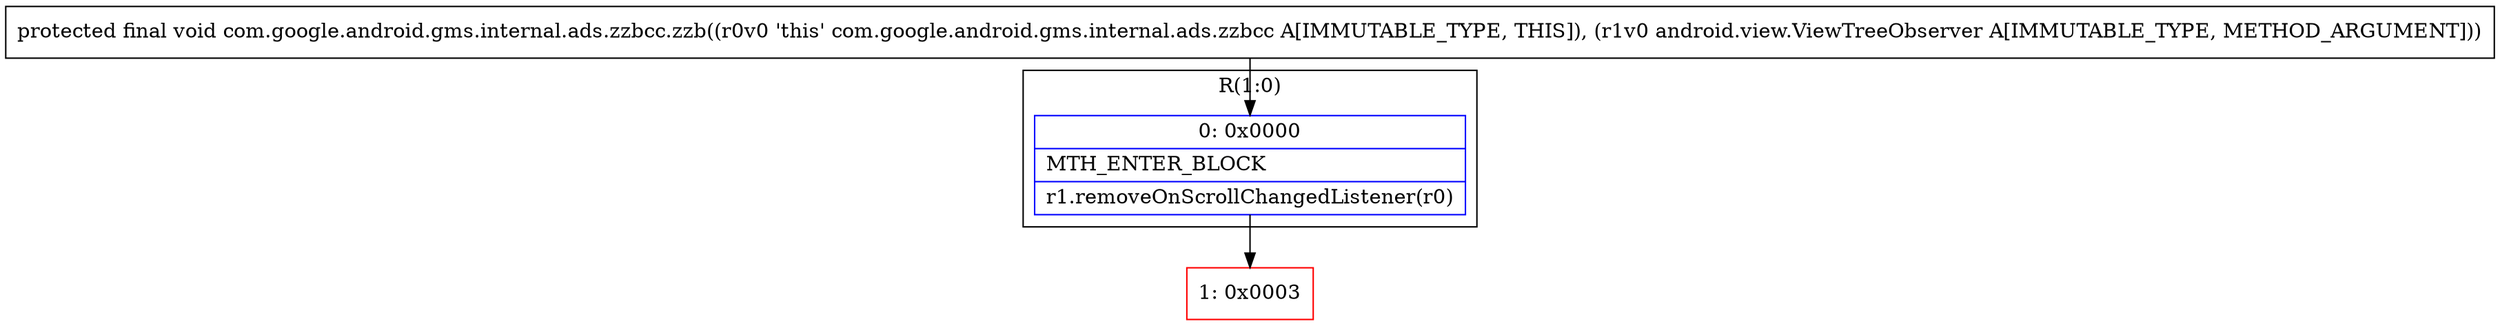 digraph "CFG forcom.google.android.gms.internal.ads.zzbcc.zzb(Landroid\/view\/ViewTreeObserver;)V" {
subgraph cluster_Region_952268542 {
label = "R(1:0)";
node [shape=record,color=blue];
Node_0 [shape=record,label="{0\:\ 0x0000|MTH_ENTER_BLOCK\l|r1.removeOnScrollChangedListener(r0)\l}"];
}
Node_1 [shape=record,color=red,label="{1\:\ 0x0003}"];
MethodNode[shape=record,label="{protected final void com.google.android.gms.internal.ads.zzbcc.zzb((r0v0 'this' com.google.android.gms.internal.ads.zzbcc A[IMMUTABLE_TYPE, THIS]), (r1v0 android.view.ViewTreeObserver A[IMMUTABLE_TYPE, METHOD_ARGUMENT])) }"];
MethodNode -> Node_0;
Node_0 -> Node_1;
}

